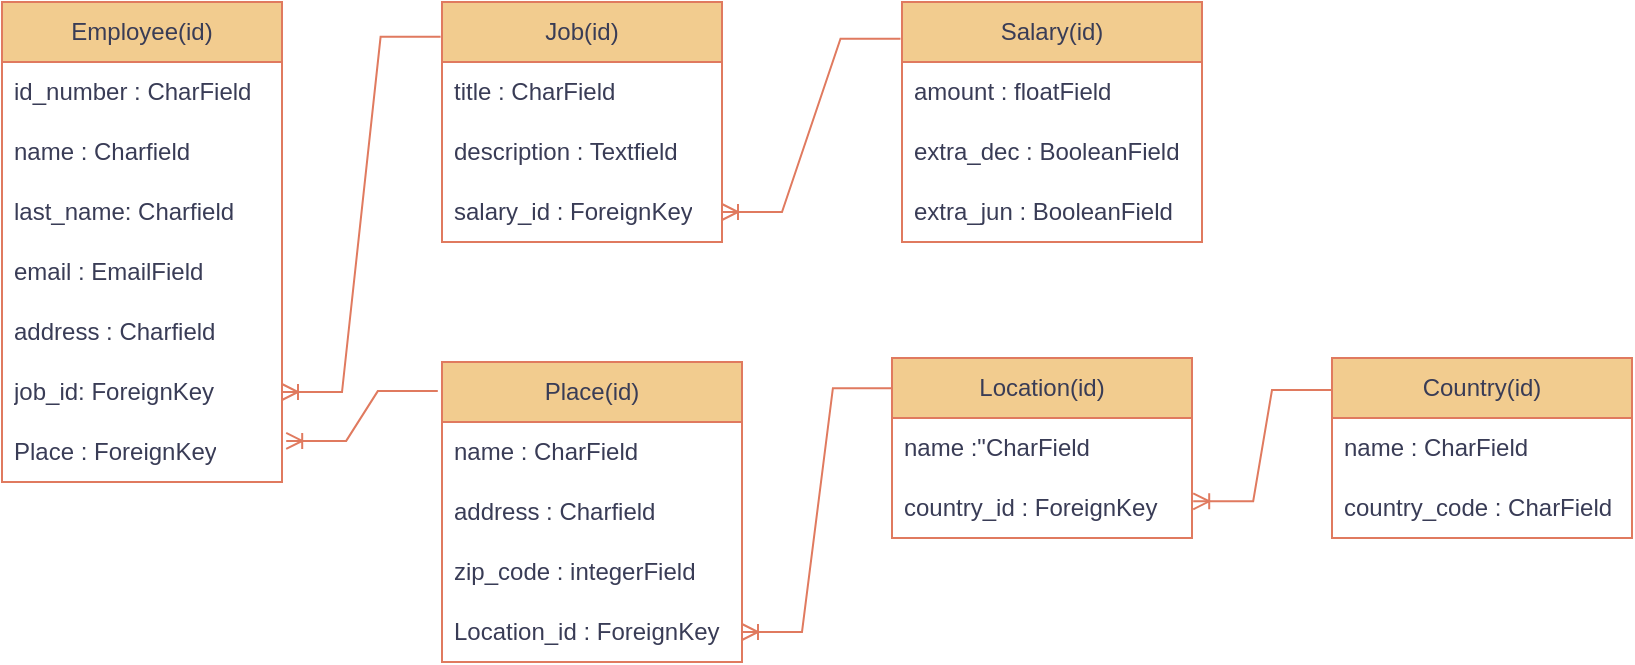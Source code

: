 <mxfile version="20.7.3" type="device"><diagram id="svnwUdgXgvHfZHiDBtVE" name="Página-1"><mxGraphModel dx="328" dy="865" grid="0" gridSize="5" guides="1" tooltips="1" connect="1" arrows="1" fold="1" page="1" pageScale="1" pageWidth="1169" pageHeight="827" background="#ffffff" math="0" shadow="0"><root><mxCell id="0"/><mxCell id="1" parent="0"/><mxCell id="vNqaqLhk4Oh66nAUwTfk-3" value="Employee(id)" style="swimlane;fontStyle=0;childLayout=stackLayout;horizontal=1;startSize=30;horizontalStack=0;resizeParent=1;resizeParentMax=0;resizeLast=0;collapsible=1;marginBottom=0;whiteSpace=wrap;html=1;labelBackgroundColor=none;fillColor=#F2CC8F;strokeColor=#E07A5F;fontColor=#393C56;rounded=0;" vertex="1" parent="1"><mxGeometry x="170" y="130" width="140" height="240" as="geometry"/></mxCell><mxCell id="vNqaqLhk4Oh66nAUwTfk-4" value="id_number : CharField" style="text;strokeColor=none;fillColor=none;align=left;verticalAlign=middle;spacingLeft=4;spacingRight=4;overflow=hidden;points=[[0,0.5],[1,0.5]];portConstraint=eastwest;rotatable=0;whiteSpace=wrap;html=1;labelBackgroundColor=none;fontColor=#393C56;rounded=0;" vertex="1" parent="vNqaqLhk4Oh66nAUwTfk-3"><mxGeometry y="30" width="140" height="30" as="geometry"/></mxCell><mxCell id="vNqaqLhk4Oh66nAUwTfk-5" value="name : Charfield" style="text;strokeColor=none;fillColor=none;align=left;verticalAlign=middle;spacingLeft=4;spacingRight=4;overflow=hidden;points=[[0,0.5],[1,0.5]];portConstraint=eastwest;rotatable=0;whiteSpace=wrap;html=1;labelBackgroundColor=none;fontColor=#393C56;rounded=0;" vertex="1" parent="vNqaqLhk4Oh66nAUwTfk-3"><mxGeometry y="60" width="140" height="30" as="geometry"/></mxCell><mxCell id="vNqaqLhk4Oh66nAUwTfk-55" value="last_name: Charfield" style="text;strokeColor=none;fillColor=none;align=left;verticalAlign=middle;spacingLeft=4;spacingRight=4;overflow=hidden;points=[[0,0.5],[1,0.5]];portConstraint=eastwest;rotatable=0;whiteSpace=wrap;html=1;labelBackgroundColor=none;fontColor=#393C56;rounded=0;" vertex="1" parent="vNqaqLhk4Oh66nAUwTfk-3"><mxGeometry y="90" width="140" height="30" as="geometry"/></mxCell><mxCell id="vNqaqLhk4Oh66nAUwTfk-9" value="email : EmailField" style="text;strokeColor=none;fillColor=none;align=left;verticalAlign=middle;spacingLeft=4;spacingRight=4;overflow=hidden;points=[[0,0.5],[1,0.5]];portConstraint=eastwest;rotatable=0;whiteSpace=wrap;html=1;labelBackgroundColor=none;fontColor=#393C56;rounded=0;" vertex="1" parent="vNqaqLhk4Oh66nAUwTfk-3"><mxGeometry y="120" width="140" height="30" as="geometry"/></mxCell><mxCell id="vNqaqLhk4Oh66nAUwTfk-10" value="address : Charfield" style="text;strokeColor=none;fillColor=none;align=left;verticalAlign=middle;spacingLeft=4;spacingRight=4;overflow=hidden;points=[[0,0.5],[1,0.5]];portConstraint=eastwest;rotatable=0;whiteSpace=wrap;html=1;labelBackgroundColor=none;fontColor=#393C56;rounded=0;" vertex="1" parent="vNqaqLhk4Oh66nAUwTfk-3"><mxGeometry y="150" width="140" height="30" as="geometry"/></mxCell><mxCell id="vNqaqLhk4Oh66nAUwTfk-11" value="job_id: ForeignKey&amp;nbsp;" style="text;strokeColor=none;fillColor=none;align=left;verticalAlign=middle;spacingLeft=4;spacingRight=4;overflow=hidden;points=[[0,0.5],[1,0.5]];portConstraint=eastwest;rotatable=0;whiteSpace=wrap;html=1;labelBackgroundColor=none;fontColor=#393C56;rounded=0;" vertex="1" parent="vNqaqLhk4Oh66nAUwTfk-3"><mxGeometry y="180" width="140" height="30" as="geometry"/></mxCell><mxCell id="vNqaqLhk4Oh66nAUwTfk-12" value="Place : ForeignKey" style="text;strokeColor=none;fillColor=none;align=left;verticalAlign=middle;spacingLeft=4;spacingRight=4;overflow=hidden;points=[[0,0.5],[1,0.5]];portConstraint=eastwest;rotatable=0;whiteSpace=wrap;html=1;labelBackgroundColor=none;fontColor=#393C56;rounded=0;" vertex="1" parent="vNqaqLhk4Oh66nAUwTfk-3"><mxGeometry y="210" width="140" height="30" as="geometry"/></mxCell><mxCell id="vNqaqLhk4Oh66nAUwTfk-13" value="Job(id)" style="swimlane;fontStyle=0;childLayout=stackLayout;horizontal=1;startSize=30;horizontalStack=0;resizeParent=1;resizeParentMax=0;resizeLast=0;collapsible=1;marginBottom=0;whiteSpace=wrap;html=1;labelBackgroundColor=none;fillColor=#F2CC8F;strokeColor=#E07A5F;fontColor=#393C56;rounded=0;" vertex="1" parent="1"><mxGeometry x="390" y="130" width="140" height="120" as="geometry"/></mxCell><mxCell id="vNqaqLhk4Oh66nAUwTfk-14" value="title : CharField" style="text;strokeColor=none;fillColor=none;align=left;verticalAlign=middle;spacingLeft=4;spacingRight=4;overflow=hidden;points=[[0,0.5],[1,0.5]];portConstraint=eastwest;rotatable=0;whiteSpace=wrap;html=1;labelBackgroundColor=none;fontColor=#393C56;rounded=0;" vertex="1" parent="vNqaqLhk4Oh66nAUwTfk-13"><mxGeometry y="30" width="140" height="30" as="geometry"/></mxCell><mxCell id="vNqaqLhk4Oh66nAUwTfk-15" value="description : Textfield" style="text;strokeColor=none;fillColor=none;align=left;verticalAlign=middle;spacingLeft=4;spacingRight=4;overflow=hidden;points=[[0,0.5],[1,0.5]];portConstraint=eastwest;rotatable=0;whiteSpace=wrap;html=1;labelBackgroundColor=none;fontColor=#393C56;rounded=0;" vertex="1" parent="vNqaqLhk4Oh66nAUwTfk-13"><mxGeometry y="60" width="140" height="30" as="geometry"/></mxCell><mxCell id="vNqaqLhk4Oh66nAUwTfk-16" value="salary_id : ForeignKey" style="text;strokeColor=none;fillColor=none;align=left;verticalAlign=middle;spacingLeft=4;spacingRight=4;overflow=hidden;points=[[0,0.5],[1,0.5]];portConstraint=eastwest;rotatable=0;whiteSpace=wrap;html=1;labelBackgroundColor=none;fontColor=#393C56;rounded=0;" vertex="1" parent="vNqaqLhk4Oh66nAUwTfk-13"><mxGeometry y="90" width="140" height="30" as="geometry"/></mxCell><mxCell id="vNqaqLhk4Oh66nAUwTfk-22" value="Salary(id)" style="swimlane;fontStyle=0;childLayout=stackLayout;horizontal=1;startSize=30;horizontalStack=0;resizeParent=1;resizeParentMax=0;resizeLast=0;collapsible=1;marginBottom=0;whiteSpace=wrap;html=1;labelBackgroundColor=none;fillColor=#F2CC8F;strokeColor=#E07A5F;glass=0;rounded=0;fillStyle=solid;fontColor=#393C56;" vertex="1" parent="1"><mxGeometry x="620" y="130" width="150" height="120" as="geometry"/></mxCell><mxCell id="vNqaqLhk4Oh66nAUwTfk-23" value="amount : floatField" style="text;strokeColor=none;fillColor=none;align=left;verticalAlign=middle;spacingLeft=4;spacingRight=4;overflow=hidden;points=[[0,0.5],[1,0.5]];portConstraint=eastwest;rotatable=0;whiteSpace=wrap;html=1;labelBackgroundColor=none;fontColor=#393C56;rounded=0;" vertex="1" parent="vNqaqLhk4Oh66nAUwTfk-22"><mxGeometry y="30" width="150" height="30" as="geometry"/></mxCell><mxCell id="vNqaqLhk4Oh66nAUwTfk-24" value="extra_dec : BooleanField" style="text;strokeColor=none;fillColor=none;align=left;verticalAlign=middle;spacingLeft=4;spacingRight=4;overflow=hidden;points=[[0,0.5],[1,0.5]];portConstraint=eastwest;rotatable=0;whiteSpace=wrap;html=1;labelBackgroundColor=none;fontColor=#393C56;rounded=0;" vertex="1" parent="vNqaqLhk4Oh66nAUwTfk-22"><mxGeometry y="60" width="150" height="30" as="geometry"/></mxCell><mxCell id="vNqaqLhk4Oh66nAUwTfk-25" value="extra_jun : BooleanField" style="text;strokeColor=none;fillColor=none;align=left;verticalAlign=middle;spacingLeft=4;spacingRight=4;overflow=hidden;points=[[0,0.5],[1,0.5]];portConstraint=eastwest;rotatable=0;whiteSpace=wrap;html=1;labelBackgroundColor=none;fontColor=#393C56;rounded=0;" vertex="1" parent="vNqaqLhk4Oh66nAUwTfk-22"><mxGeometry y="90" width="150" height="30" as="geometry"/></mxCell><mxCell id="vNqaqLhk4Oh66nAUwTfk-28" value="Place(id)" style="swimlane;fontStyle=0;childLayout=stackLayout;horizontal=1;startSize=30;horizontalStack=0;resizeParent=1;resizeParentMax=0;resizeLast=0;collapsible=1;marginBottom=0;whiteSpace=wrap;html=1;labelBackgroundColor=none;fillColor=#F2CC8F;strokeColor=#E07A5F;fontColor=#393C56;rounded=0;" vertex="1" parent="1"><mxGeometry x="390" y="310" width="150" height="150" as="geometry"/></mxCell><mxCell id="vNqaqLhk4Oh66nAUwTfk-29" value="name : CharField" style="text;strokeColor=none;fillColor=none;align=left;verticalAlign=middle;spacingLeft=4;spacingRight=4;overflow=hidden;points=[[0,0.5],[1,0.5]];portConstraint=eastwest;rotatable=0;whiteSpace=wrap;html=1;labelBackgroundColor=none;fontColor=#393C56;rounded=0;" vertex="1" parent="vNqaqLhk4Oh66nAUwTfk-28"><mxGeometry y="30" width="150" height="30" as="geometry"/></mxCell><mxCell id="vNqaqLhk4Oh66nAUwTfk-32" value="address : Charfield" style="text;strokeColor=none;fillColor=none;align=left;verticalAlign=middle;spacingLeft=4;spacingRight=4;overflow=hidden;points=[[0,0.5],[1,0.5]];portConstraint=eastwest;rotatable=0;whiteSpace=wrap;html=1;labelBackgroundColor=none;fontColor=#393C56;rounded=0;" vertex="1" parent="vNqaqLhk4Oh66nAUwTfk-28"><mxGeometry y="60" width="150" height="30" as="geometry"/></mxCell><mxCell id="vNqaqLhk4Oh66nAUwTfk-30" value="zip_code : integerField" style="text;strokeColor=none;fillColor=none;align=left;verticalAlign=middle;spacingLeft=4;spacingRight=4;overflow=hidden;points=[[0,0.5],[1,0.5]];portConstraint=eastwest;rotatable=0;whiteSpace=wrap;html=1;labelBackgroundColor=none;fontColor=#393C56;rounded=0;" vertex="1" parent="vNqaqLhk4Oh66nAUwTfk-28"><mxGeometry y="90" width="150" height="30" as="geometry"/></mxCell><mxCell id="vNqaqLhk4Oh66nAUwTfk-31" value="Location_id : ForeignKey" style="text;strokeColor=none;fillColor=none;align=left;verticalAlign=middle;spacingLeft=4;spacingRight=4;overflow=hidden;points=[[0,0.5],[1,0.5]];portConstraint=eastwest;rotatable=0;whiteSpace=wrap;html=1;labelBackgroundColor=none;fontColor=#393C56;rounded=0;" vertex="1" parent="vNqaqLhk4Oh66nAUwTfk-28"><mxGeometry y="120" width="150" height="30" as="geometry"/></mxCell><mxCell id="vNqaqLhk4Oh66nAUwTfk-36" value="Location(id)" style="swimlane;fontStyle=0;childLayout=stackLayout;horizontal=1;startSize=30;horizontalStack=0;resizeParent=1;resizeParentMax=0;resizeLast=0;collapsible=1;marginBottom=0;whiteSpace=wrap;html=1;labelBackgroundColor=none;fillColor=#F2CC8F;strokeColor=#E07A5F;fontColor=#393C56;rounded=0;" vertex="1" parent="1"><mxGeometry x="615" y="308" width="150" height="90" as="geometry"/></mxCell><mxCell id="vNqaqLhk4Oh66nAUwTfk-37" value="name :&quot;CharField" style="text;strokeColor=none;fillColor=none;align=left;verticalAlign=middle;spacingLeft=4;spacingRight=4;overflow=hidden;points=[[0,0.5],[1,0.5]];portConstraint=eastwest;rotatable=0;whiteSpace=wrap;html=1;labelBackgroundColor=none;fontColor=#393C56;rounded=0;" vertex="1" parent="vNqaqLhk4Oh66nAUwTfk-36"><mxGeometry y="30" width="150" height="30" as="geometry"/></mxCell><mxCell id="vNqaqLhk4Oh66nAUwTfk-38" value="country_id : ForeignKey" style="text;strokeColor=none;fillColor=none;align=left;verticalAlign=middle;spacingLeft=4;spacingRight=4;overflow=hidden;points=[[0,0.5],[1,0.5]];portConstraint=eastwest;rotatable=0;whiteSpace=wrap;html=1;labelBackgroundColor=none;fontColor=#393C56;rounded=0;" vertex="1" parent="vNqaqLhk4Oh66nAUwTfk-36"><mxGeometry y="60" width="150" height="30" as="geometry"/></mxCell><mxCell id="vNqaqLhk4Oh66nAUwTfk-40" value="Country(id)" style="swimlane;fontStyle=0;childLayout=stackLayout;horizontal=1;startSize=30;horizontalStack=0;resizeParent=1;resizeParentMax=0;resizeLast=0;collapsible=1;marginBottom=0;whiteSpace=wrap;html=1;labelBackgroundColor=none;fillColor=#F2CC8F;strokeColor=#E07A5F;fontColor=#393C56;rounded=0;" vertex="1" parent="1"><mxGeometry x="835" y="308" width="150" height="90" as="geometry"/></mxCell><mxCell id="vNqaqLhk4Oh66nAUwTfk-41" value="name : CharField" style="text;strokeColor=none;fillColor=none;align=left;verticalAlign=middle;spacingLeft=4;spacingRight=4;overflow=hidden;points=[[0,0.5],[1,0.5]];portConstraint=eastwest;rotatable=0;whiteSpace=wrap;html=1;labelBackgroundColor=none;fontColor=#393C56;rounded=0;" vertex="1" parent="vNqaqLhk4Oh66nAUwTfk-40"><mxGeometry y="30" width="150" height="30" as="geometry"/></mxCell><mxCell id="vNqaqLhk4Oh66nAUwTfk-42" value="country_code : CharField" style="text;strokeColor=none;fillColor=none;align=left;verticalAlign=middle;spacingLeft=4;spacingRight=4;overflow=hidden;points=[[0,0.5],[1,0.5]];portConstraint=eastwest;rotatable=0;whiteSpace=wrap;html=1;labelBackgroundColor=none;fontColor=#393C56;rounded=0;" vertex="1" parent="vNqaqLhk4Oh66nAUwTfk-40"><mxGeometry y="60" width="150" height="30" as="geometry"/></mxCell><mxCell id="vNqaqLhk4Oh66nAUwTfk-48" value="" style="edgeStyle=entityRelationEdgeStyle;fontSize=12;html=1;endArrow=ERoneToMany;rounded=0;strokeColor=#E07A5F;fontColor=default;fillColor=#F2CC8F;exitX=-0.005;exitY=0.145;exitDx=0;exitDy=0;exitPerimeter=0;labelBackgroundColor=none;" edge="1" parent="1" source="vNqaqLhk4Oh66nAUwTfk-13" target="vNqaqLhk4Oh66nAUwTfk-11"><mxGeometry x="-1" y="-114" width="100" height="100" relative="1" as="geometry"><mxPoint x="500" y="415" as="sourcePoint"/><mxPoint x="600" y="315" as="targetPoint"/><mxPoint x="-70" y="-24" as="offset"/></mxGeometry></mxCell><mxCell id="vNqaqLhk4Oh66nAUwTfk-49" value="" style="edgeStyle=entityRelationEdgeStyle;fontSize=12;html=1;endArrow=ERoneToMany;rounded=0;strokeColor=#E07A5F;fontColor=default;fillColor=#F2CC8F;exitX=-0.005;exitY=0.153;exitDx=0;exitDy=0;exitPerimeter=0;labelBackgroundColor=none;" edge="1" parent="1" source="vNqaqLhk4Oh66nAUwTfk-22" target="vNqaqLhk4Oh66nAUwTfk-16"><mxGeometry width="100" height="100" relative="1" as="geometry"><mxPoint x="685" y="275" as="sourcePoint"/><mxPoint x="785" y="175" as="targetPoint"/></mxGeometry></mxCell><mxCell id="vNqaqLhk4Oh66nAUwTfk-51" value="" style="edgeStyle=entityRelationEdgeStyle;fontSize=12;html=1;endArrow=ERoneToMany;rounded=0;strokeColor=#E07A5F;fontColor=default;fillColor=#F2CC8F;exitX=-0.014;exitY=0.097;exitDx=0;exitDy=0;exitPerimeter=0;entryX=1.015;entryY=0.315;entryDx=0;entryDy=0;entryPerimeter=0;labelBackgroundColor=none;" edge="1" parent="1" source="vNqaqLhk4Oh66nAUwTfk-28" target="vNqaqLhk4Oh66nAUwTfk-12"><mxGeometry x="-1" y="-114" width="100" height="100" relative="1" as="geometry"><mxPoint x="514.3" y="405" as="sourcePoint"/><mxPoint x="300" y="547.6" as="targetPoint"/><mxPoint x="-70" y="-24" as="offset"/></mxGeometry></mxCell><mxCell id="vNqaqLhk4Oh66nAUwTfk-52" value="" style="edgeStyle=entityRelationEdgeStyle;fontSize=12;html=1;endArrow=ERoneToMany;strokeColor=#E07A5F;fontColor=default;fillColor=#F2CC8F;exitX=0.003;exitY=0.168;exitDx=0;exitDy=0;exitPerimeter=0;entryX=1;entryY=0.5;entryDx=0;entryDy=0;rounded=0;labelBackgroundColor=none;" edge="1" parent="1" source="vNqaqLhk4Oh66nAUwTfk-36" target="vNqaqLhk4Oh66nAUwTfk-31"><mxGeometry x="-1" y="-114" width="100" height="100" relative="1" as="geometry"><mxPoint x="635.94" y="460.0" as="sourcePoint"/><mxPoint x="555.0" y="454.9" as="targetPoint"/><mxPoint x="-70" y="-24" as="offset"/></mxGeometry></mxCell><mxCell id="vNqaqLhk4Oh66nAUwTfk-53" value="" style="edgeStyle=entityRelationEdgeStyle;fontSize=12;html=1;endArrow=ERoneToMany;rounded=0;strokeColor=#E07A5F;fontColor=default;fillColor=#F2CC8F;exitX=0;exitY=0.178;exitDx=0;exitDy=0;exitPerimeter=0;entryX=1.004;entryY=0.388;entryDx=0;entryDy=0;entryPerimeter=0;labelBackgroundColor=none;" edge="1" parent="1" source="vNqaqLhk4Oh66nAUwTfk-40" target="vNqaqLhk4Oh66nAUwTfk-38"><mxGeometry x="-1" y="-114" width="100" height="100" relative="1" as="geometry"><mxPoint x="845.45" y="380" as="sourcePoint"/><mxPoint x="785" y="501.88" as="targetPoint"/><mxPoint x="-70" y="-24" as="offset"/></mxGeometry></mxCell></root></mxGraphModel></diagram></mxfile>